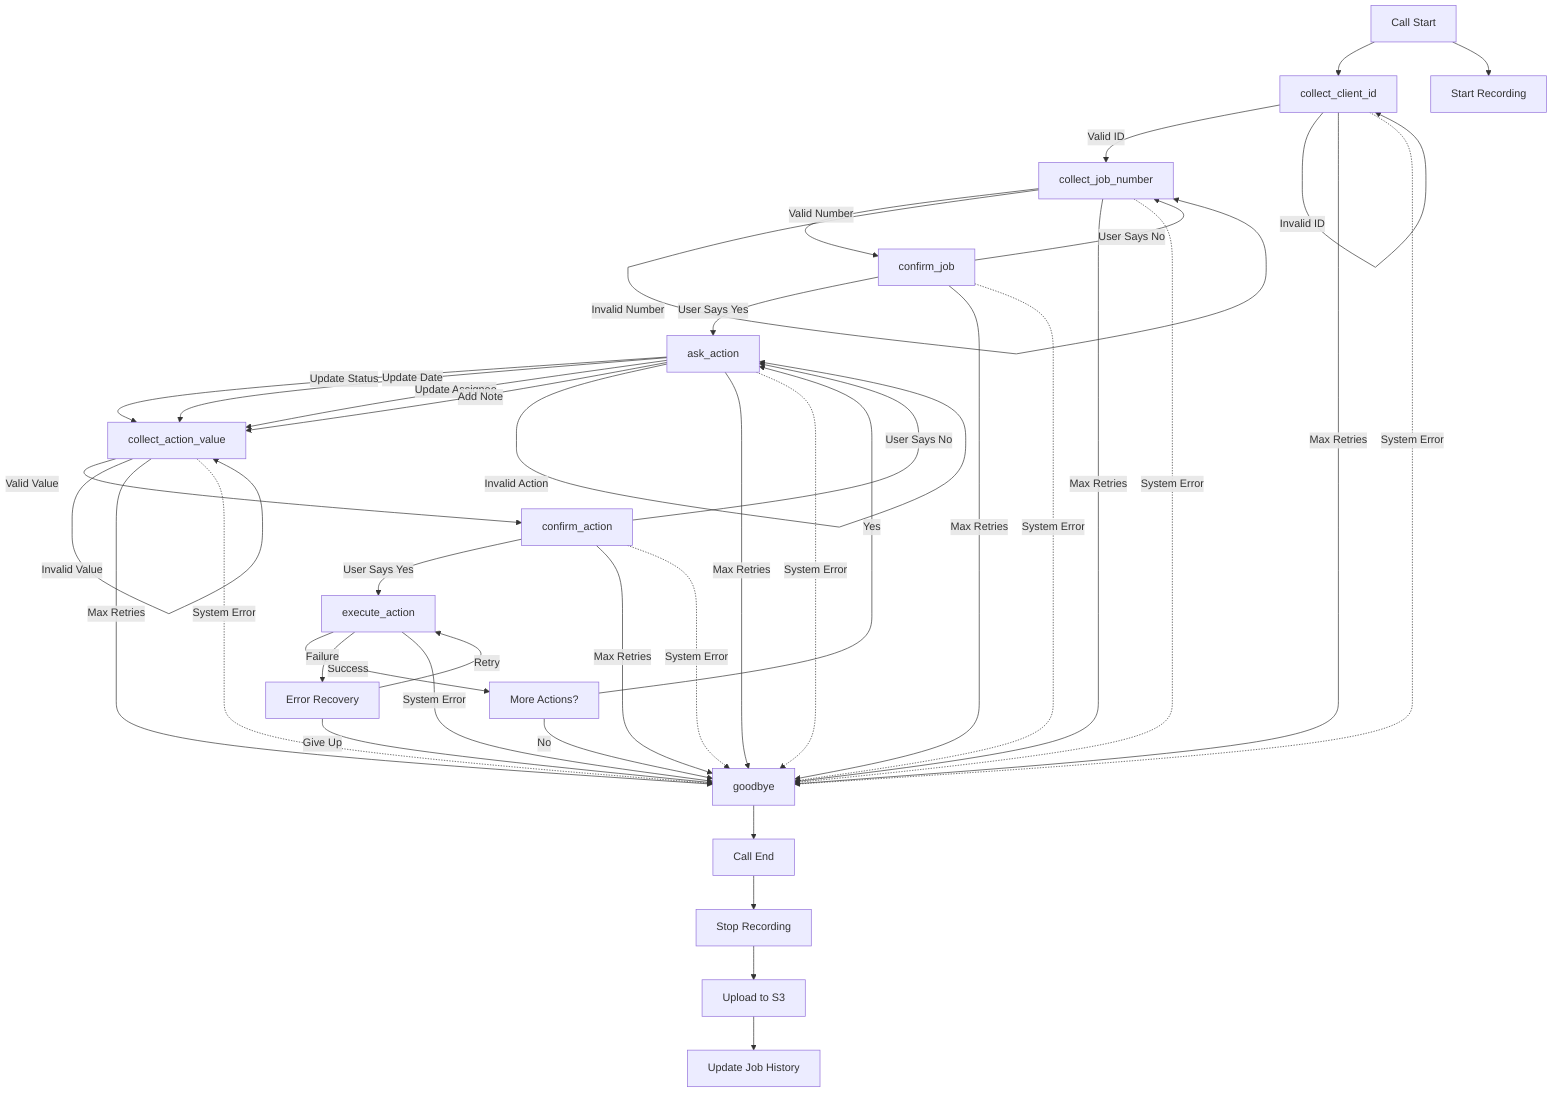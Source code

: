 %% Voice Agent Call Flow Diagram

flowchart TD
    A[Call Start] --> B[collect_client_id]
    B --> |Valid ID| C[collect_job_number]
    B --> |Invalid ID| B
    B --> |Max Retries| Z[goodbye]
    
    C --> |Valid Number| D[confirm_job]
    C --> |Invalid Number| C
    C --> |Max Retries| Z
    
    D --> |User Says Yes| E[ask_action]
    D --> |User Says No| C
    D --> |Max Retries| Z
    
    E --> |Update Status| F[collect_action_value]
    E --> |Update Date| F
    E --> |Update Assignee| F
    E --> |Add Note| F
    E --> |Invalid Action| E
    E --> |Max Retries| Z
    
    F --> |Valid Value| G[confirm_action]
    F --> |Invalid Value| F
    F --> |Max Retries| Z
    
    G --> |User Says Yes| H[execute_action]
    G --> |User Says No| E
    G --> |Max Retries| Z
    
    H --> |Success| I[More Actions?]
    H --> |Failure| J[Error Recovery]
    H --> |System Error| Z
    
    I --> |Yes| E
    I --> |No| Z
    
    J --> |Retry| H
    J --> |Give Up| Z
    
    Z --> K[Call End]
    
    %% Error Paths
    B -.-> |System Error| Z
    C -.-> |System Error| Z
    D -.-> |System Error| Z
    E -.-> |System Error| Z
    F -.-> |System Error| Z
    G -.-> |System Error| Z
    
    %% Recording Process
    A --> L[Start Recording]
    K --> M[Stop Recording]
    M --> N[Upload to S3]
    N --> O[Update Job History]